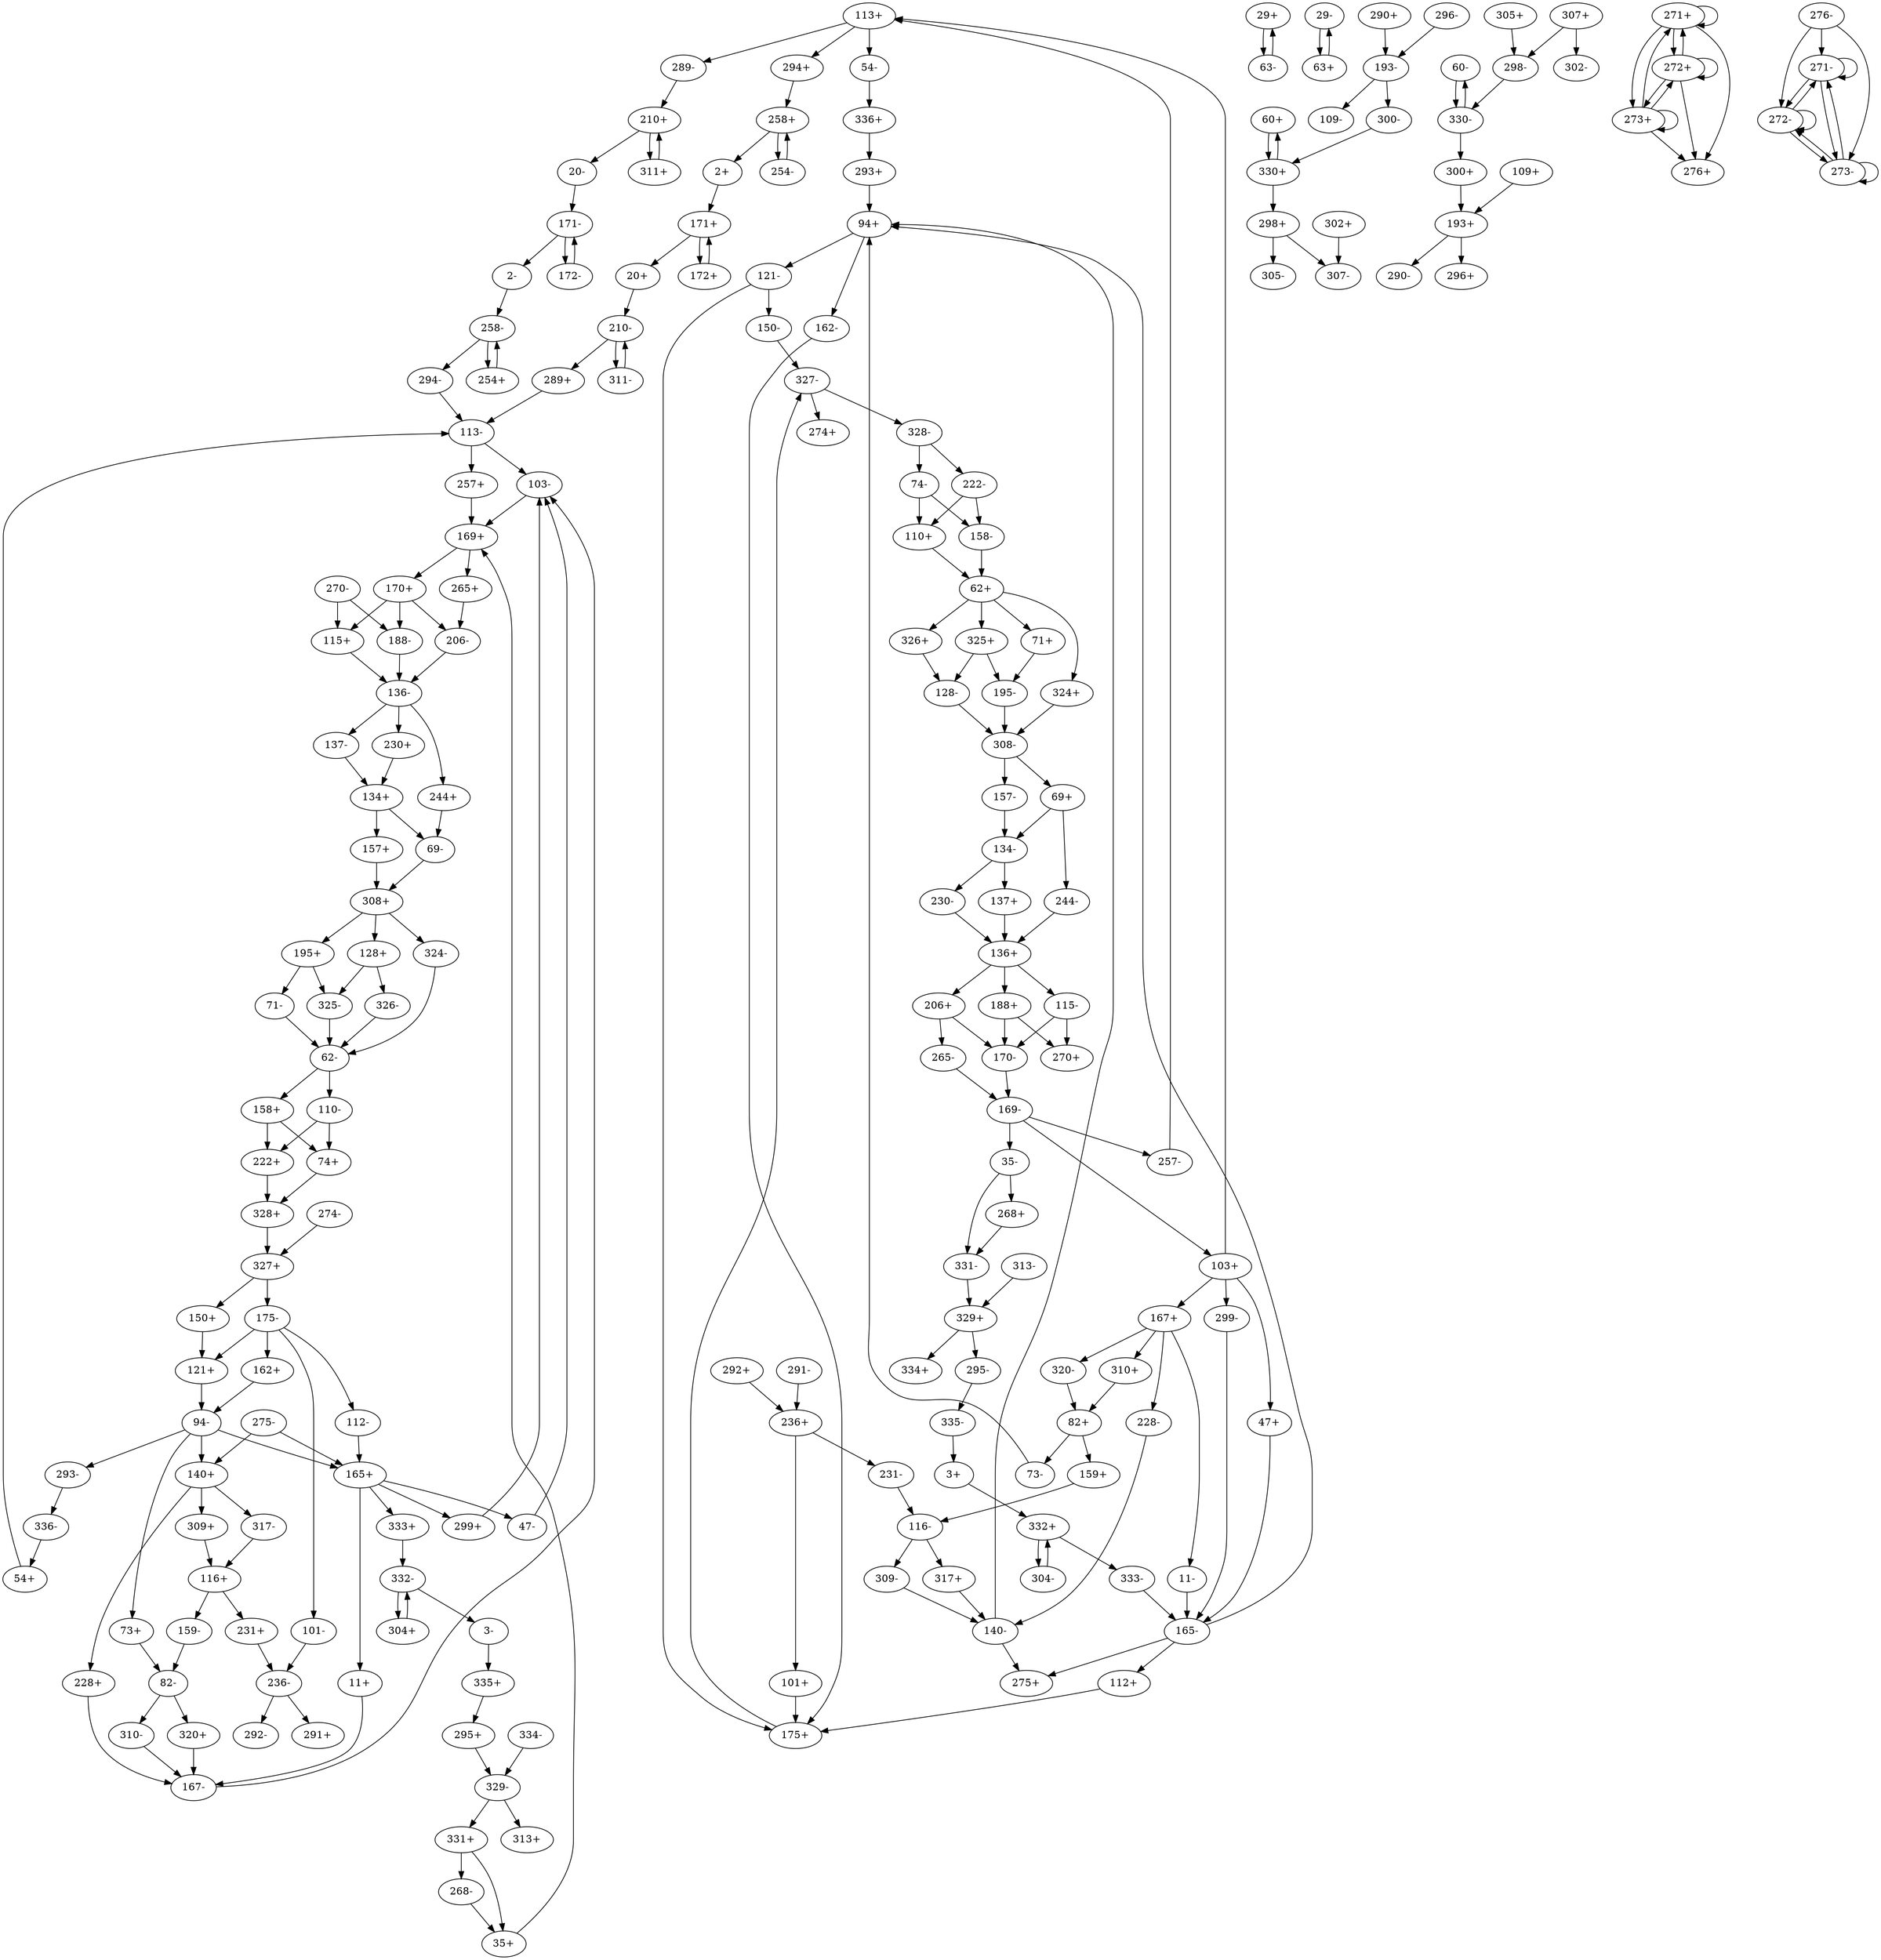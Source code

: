 digraph adj {
graph [k=96]
edge [d=-95]
"2+" [l=240573 C=7184182]
"2-" [l=240573 C=7184182]
"3+" [l=93533 C=2770626]
"3-" [l=93533 C=2770626]
"11+" [l=55262 C=1769229]
"11-" [l=55262 C=1769229]
"20+" [l=182832 C=5332879]
"20-" [l=182832 C=5332879]
"29+" [l=80436 C=2899230]
"29-" [l=80436 C=2899230]
"35+" [l=53883 C=1561784]
"35-" [l=53883 C=1561784]
"47+" [l=15602 C=498042]
"47-" [l=15602 C=498042]
"54+" [l=15542 C=446641]
"54-" [l=15542 C=446641]
"60+" [l=20684 C=495689]
"60-" [l=20684 C=495689]
"62+" [l=296 C=49986]
"62-" [l=296 C=49986]
"63+" [l=3945 C=124193]
"63-" [l=3945 C=124193]
"69+" [l=190 C=22055]
"69-" [l=190 C=22055]
"71+" [l=379 C=24739]
"71-" [l=379 C=24739]
"73+" [l=544 C=16933]
"73-" [l=544 C=16933]
"74+" [l=155 C=13458]
"74-" [l=155 C=13458]
"82+" [l=189 C=5382]
"82-" [l=189 C=5382]
"94+" [l=125 C=7650]
"94-" [l=125 C=7650]
"101+" [l=803 C=22778]
"101-" [l=803 C=22778]
"103+" [l=165 C=16739]
"103-" [l=165 C=16739]
"109+" [l=4464 C=92825]
"109-" [l=4464 C=92825]
"110+" [l=155 C=9534]
"110-" [l=155 C=9534]
"112+" [l=318 C=8568]
"112-" [l=318 C=8568]
"113+" [l=164 C=7919]
"113-" [l=164 C=7919]
"115+" [l=177 C=11069]
"115-" [l=177 C=11069]
"116+" [l=181 C=3989]
"116-" [l=181 C=3989]
"121+" [l=159 C=8989]
"121-" [l=159 C=8989]
"128+" [l=174 C=11414]
"128-" [l=174 C=11414]
"134+" [l=190 C=23743]
"134-" [l=190 C=23743]
"136+" [l=179 C=20440]
"136-" [l=179 C=20440]
"137+" [l=181 C=13712]
"137-" [l=181 C=13712]
"140+" [l=101 C=842]
"140-" [l=101 C=842]
"150+" [l=191 C=2446]
"150-" [l=191 C=2446]
"157+" [l=191 C=2750]
"157-" [l=191 C=2750]
"158+" [l=155 C=15276]
"158-" [l=155 C=15276]
"159+" [l=194 C=4153]
"159-" [l=194 C=4153]
"162+" [l=191 C=9636]
"162-" [l=191 C=9636]
"165+" [l=109 C=2541]
"165-" [l=109 C=2541]
"167+" [l=154 C=10803]
"167-" [l=154 C=10803]
"169+" [l=155 C=14779]
"169-" [l=155 C=14779]
"170+" [l=135 C=8760]
"170-" [l=135 C=8760]
"171+" [l=213 C=8955]
"171-" [l=213 C=8955]
"172+" [l=230 C=4868]
"172-" [l=230 C=4868]
"175+" [l=130 C=8925]
"175-" [l=130 C=8925]
"188+" [l=191 C=5946]
"188-" [l=191 C=5946]
"193+" [l=196 C=6802]
"193-" [l=196 C=6802]
"195+" [l=160 C=8216]
"195-" [l=160 C=8216]
"206+" [l=135 C=2714]
"206-" [l=135 C=2714]
"210+" [l=154 C=3635]
"210-" [l=154 C=3635]
"222+" [l=155 C=2997]
"222-" [l=155 C=2997]
"228+" [l=201 C=4451]
"228-" [l=201 C=4451]
"230+" [l=191 C=4918]
"230-" [l=191 C=4918]
"231+" [l=729 C=15171]
"231-" [l=729 C=15171]
"236+" [l=173 C=4445]
"236-" [l=173 C=4445]
"244+" [l=277 C=4379]
"244-" [l=277 C=4379]
"254+" [l=181 C=3056]
"254-" [l=181 C=3056]
"257+" [l=191 C=2356]
"257-" [l=191 C=2356]
"258+" [l=127 C=1158]
"258-" [l=127 C=1158]
"265+" [l=191 C=2783]
"265-" [l=191 C=2783]
"268+" [l=181 C=287]
"268-" [l=181 C=287]
"270+" [l=104 C=22]
"270-" [l=104 C=22]
"271+" [l=96 C=255]
"271-" [l=96 C=255]
"272+" [l=191 C=2846]
"272-" [l=191 C=2846]
"273+" [l=191 C=2272]
"273-" [l=191 C=2272]
"274+" [l=109 C=30]
"274-" [l=109 C=30]
"275+" [l=119 C=85]
"275-" [l=119 C=85]
"276+" [l=122 C=163]
"276-" [l=122 C=163]
"289+" [l=487898 C=13607419]
"289-" [l=487898 C=13607419]
"290+" [l=800859 C=19911584]
"290-" [l=800859 C=19911584]
"291+" [l=447686 C=11512840]
"291-" [l=447686 C=11512840]
"292+" [l=118348 C=3179938]
"292-" [l=118348 C=3179938]
"293+" [l=291094 C=7988822]
"293-" [l=291094 C=7988822]
"294+" [l=128187 C=3926319]
"294-" [l=128187 C=3926319]
"295+" [l=66217 C=1830985]
"295-" [l=66217 C=1830985]
"296+" [l=25212 C=390313]
"296-" [l=25212 C=390313]
"298+" [l=62808 C=1336373]
"298-" [l=62808 C=1336373]
"299+" [l=59802 C=1923664]
"299-" [l=59802 C=1923664]
"300+" [l=96570 C=2104876]
"300-" [l=96570 C=2104876]
"302+" [l=4840 C=77786]
"302-" [l=4840 C=77786]
"304+" [l=9263 C=277446]
"304-" [l=9263 C=277446]
"305+" [l=99317 C=2014734]
"305-" [l=99317 C=2014734]
"307+" [l=24558 C=352887]
"307-" [l=24558 C=352887]
"308+" [l=906 C=198831]
"308-" [l=906 C=198831]
"309+" [l=588 C=20007]
"309-" [l=588 C=20007]
"310+" [l=308 C=6638]
"310-" [l=308 C=6638]
"311+" [l=7054 C=136943]
"311-" [l=7054 C=136943]
"313+" [l=30615 C=489309]
"313-" [l=30615 C=489309]
"317+" [l=590 C=16822]
"317-" [l=590 C=16822]
"320+" [l=272 C=7546]
"320-" [l=272 C=7546]
"324+" [l=250 C=8151]
"324-" [l=250 C=8151]
"325+" [l=214 C=22849]
"325-" [l=214 C=22849]
"326+" [l=217 C=12753]
"326-" [l=217 C=12753]
"327+" [l=1744 C=405492]
"327-" [l=1744 C=405492]
"328+" [l=907 C=201525]
"328-" [l=907 C=201525]
"329+" [l=689 C=17159]
"329-" [l=689 C=17159]
"330+" [l=1344 C=30385]
"330-" [l=1344 C=30385]
"331+" [l=24440 C=662377]
"331-" [l=24440 C=662377]
"332+" [l=1691 C=54927]
"332-" [l=1691 C=54927]
"333+" [l=208578 C=6239849]
"333-" [l=208578 C=6239849]
"334+" [l=477711 C=10872870]
"334-" [l=477711 C=10872870]
"335+" [l=191 C=0]
"335-" [l=191 C=0]
"336+" [l=191 C=0]
"336-" [l=191 C=0]
"2+" -> "171+"
"2-" -> "258-"
"3+" -> "332+"
"3-" -> "335+"
"11+" -> "167-"
"11-" -> "165-"
"20+" -> "210-"
"20-" -> "171-"
"29+" -> "63-" [d=-81]
"29-" -> "63+" [d=-85]
"35+" -> "169+" [d=-90]
"35-" -> "268+"
"35-" -> "331-" [d=-10]
"47+" -> "165-" [d=-75]
"47-" -> "103-" [d=-72]
"54+" -> "113-" [d=-85]
"54-" -> "336+"
"60+" -> "330+"
"60-" -> "330-"
"62+" -> "325+" [d=-89]
"62+" -> "326+" [d=-89]
"62+" -> "71+" [d=-43]
"62+" -> "324+" [d=-43]
"62-" -> "110-"
"62-" -> "158+"
"63+" -> "29-" [d=-81]
"63-" -> "29+" [d=-85]
"69+" -> "244-"
"69+" -> "134-" [d=-94]
"69-" -> "308+"
"71+" -> "195-"
"71-" -> "62-" [d=-43]
"73+" -> "82-"
"73-" -> "94+" [d=-68]
"74+" -> "328+"
"74-" -> "110+" [d=-59]
"74-" -> "158-" [d=-59]
"82+" -> "73-"
"82+" -> "159+"
"82-" -> "310-"
"82-" -> "320+"
"94+" -> "121-"
"94+" -> "162-"
"94-" -> "140+" [d=-67]
"94-" -> "73+" [d=-68]
"94-" -> "293-" [d=-68]
"94-" -> "165+" [d=-67]
"101+" -> "175+"
"101-" -> "236-"
"103+" -> "113+" [d=-74]
"103+" -> "47+" [d=-72]
"103+" -> "167+" [d=-59]
"103+" -> "299-" [d=-59]
"103-" -> "169+" [d=-90]
"109+" -> "193+"
"110+" -> "62+"
"110-" -> "74+" [d=-59]
"110-" -> "222+" [d=-59]
"112+" -> "175+" [d=-86]
"112-" -> "165+" [d=-67]
"113+" -> "289-"
"113+" -> "54-" [d=-85]
"113+" -> "294+" [d=-85]
"113-" -> "257+"
"113-" -> "103-" [d=-74]
"115+" -> "136-" [d=-81]
"115-" -> "270+"
"115-" -> "170-" [d=-81]
"116+" -> "159-"
"116+" -> "231+"
"116-" -> "309-"
"116-" -> "317+"
"121+" -> "94-"
"121-" -> "150-"
"121-" -> "175+" [d=-34]
"128+" -> "325-"
"128+" -> "326-"
"128-" -> "308-" [d=-78]
"134+" -> "157+"
"134+" -> "69-" [d=-94]
"134-" -> "137+"
"134-" -> "230-"
"136+" -> "188+"
"136+" -> "115-" [d=-81]
"136+" -> "206+" [d=-81]
"136-" -> "230+"
"136-" -> "137-" [d=-85]
"136-" -> "244+" [d=-85]
"137+" -> "136+" [d=-85]
"137-" -> "134+"
"140+" -> "228+"
"140+" -> "309+" [d=-85]
"140+" -> "317-" [d=-85]
"140-" -> "275+"
"140-" -> "94+" [d=-67]
"150+" -> "121+"
"150-" -> "327-"
"157+" -> "308+"
"157-" -> "134-"
"158+" -> "222+" [d=-59]
"158+" -> "74+" [d=-59]
"158-" -> "62+"
"159+" -> "116-"
"159-" -> "82-"
"162+" -> "94-"
"162-" -> "175+" [d=-66]
"165+" -> "11+"
"165+" -> "47-" [d=-75]
"165+" -> "299+" [d=-75]
"165+" -> "333+" [d=-93]
"165-" -> "275+"
"165-" -> "94+" [d=-67]
"165-" -> "112+" [d=-67]
"167+" -> "11-"
"167+" -> "310+" [d=-59]
"167+" -> "228-" [d=-24]
"167+" -> "320-" [d=-24]
"167-" -> "103-" [d=-59]
"169+" -> "170+"
"169+" -> "265+"
"169-" -> "257-"
"169-" -> "35-" [d=-90]
"169-" -> "103+" [d=-90]
"170+" -> "206-" [d=-39]
"170+" -> "115+" [d=-81]
"170+" -> "188-" [d=-81]
"170-" -> "169-"
"171+" -> "20+"
"171+" -> "172+"
"171-" -> "2-"
"171-" -> "172-"
"172+" -> "171+"
"172-" -> "171-"
"175+" -> "327-"
"175-" -> "101-"
"175-" -> "112-" [d=-86]
"175-" -> "162+" [d=-66]
"175-" -> "121+" [d=-34]
"188+" -> "270+"
"188+" -> "170-" [d=-81]
"188-" -> "136-"
"193+" -> "290-"
"193+" -> "296+"
"193-" -> "109-"
"193-" -> "300-"
"195+" -> "71-"
"195+" -> "325-" [d=-64]
"195-" -> "308-"
"206+" -> "265-"
"206+" -> "170-" [d=-39]
"206-" -> "136-" [d=-81]
"210+" -> "20-"
"210+" -> "311+"
"210-" -> "289+"
"210-" -> "311-"
"222+" -> "328+"
"222-" -> "158-" [d=-59]
"222-" -> "110+" [d=-59]
"228+" -> "167-" [d=-24]
"228-" -> "140-"
"230+" -> "134+"
"230-" -> "136+"
"231+" -> "236-"
"231-" -> "116-"
"236+" -> "101+"
"236+" -> "231-"
"236-" -> "291+"
"236-" -> "292-"
"244+" -> "69-"
"244-" -> "136+" [d=-85]
"254+" -> "258-"
"254-" -> "258+"
"257+" -> "169+"
"257-" -> "113+"
"258+" -> "2+"
"258+" -> "254-"
"258-" -> "254+"
"258-" -> "294-"
"265+" -> "206-"
"265-" -> "169-"
"268+" -> "331-"
"268-" -> "35+"
"270-" -> "115+"
"270-" -> "188-"
"271+" -> "271+"
"271+" -> "272+"
"271+" -> "273+"
"271+" -> "276+"
"271-" -> "271-"
"271-" -> "272-"
"271-" -> "273-"
"272+" -> "272+"
"272+" -> "273+"
"272+" -> "276+"
"272+" -> "271+"
"272-" -> "272-"
"272-" -> "273-"
"272-" -> "271-"
"273+" -> "272+"
"273+" -> "273+"
"273+" -> "276+"
"273+" -> "271+"
"273-" -> "272-"
"273-" -> "273-"
"273-" -> "271-"
"274-" -> "327+"
"275-" -> "140+"
"275-" -> "165+"
"276-" -> "272-"
"276-" -> "273-"
"276-" -> "271-"
"289+" -> "113-"
"289-" -> "210+"
"290+" -> "193-"
"291-" -> "236+"
"292+" -> "236+"
"293+" -> "94+" [d=-68]
"293-" -> "336-"
"294+" -> "258+"
"294-" -> "113-" [d=-85]
"295+" -> "329-"
"295-" -> "335-"
"296-" -> "193-"
"298+" -> "305-"
"298+" -> "307-" [d=-74]
"298-" -> "330-"
"299+" -> "103-" [d=-59]
"299-" -> "165-" [d=-75]
"300+" -> "193+"
"300-" -> "330+"
"302+" -> "307-"
"304+" -> "332-"
"304-" -> "332+"
"305+" -> "298-"
"307+" -> "302-"
"307+" -> "298-" [d=-74]
"308+" -> "195+"
"308+" -> "128+" [d=-78]
"308+" -> "324-" [d=-78]
"308-" -> "69+"
"308-" -> "157-"
"309+" -> "116+"
"309-" -> "140-" [d=-85]
"310+" -> "82+"
"310-" -> "167-" [d=-59]
"311+" -> "210+"
"311-" -> "210-"
"313-" -> "329+"
"317+" -> "140-" [d=-85]
"317-" -> "116+"
"320+" -> "167-" [d=-24]
"320-" -> "82+"
"324+" -> "308-" [d=-78]
"324-" -> "62-" [d=-43]
"325+" -> "128-"
"325+" -> "195-" [d=-64]
"325-" -> "62-" [d=-89]
"326+" -> "128-"
"326-" -> "62-" [d=-89]
"327+" -> "150+"
"327+" -> "175-"
"327-" -> "274+"
"327-" -> "328-"
"328+" -> "327+"
"328-" -> "74-"
"328-" -> "222-"
"329+" -> "295-"
"329+" -> "334+"
"329-" -> "313+"
"329-" -> "331+"
"330+" -> "60+"
"330+" -> "298+"
"330-" -> "60-"
"330-" -> "300+"
"331+" -> "268-"
"331+" -> "35+" [d=-10]
"331-" -> "329+"
"332+" -> "304-"
"332+" -> "333-"
"332-" -> "3-"
"332-" -> "304+"
"333+" -> "332-"
"333-" -> "165-" [d=-93]
"334-" -> "329-"
"335+" -> "295+"
"335-" -> "3+"
"336+" -> "293+"
"336-" -> "54+"
}
